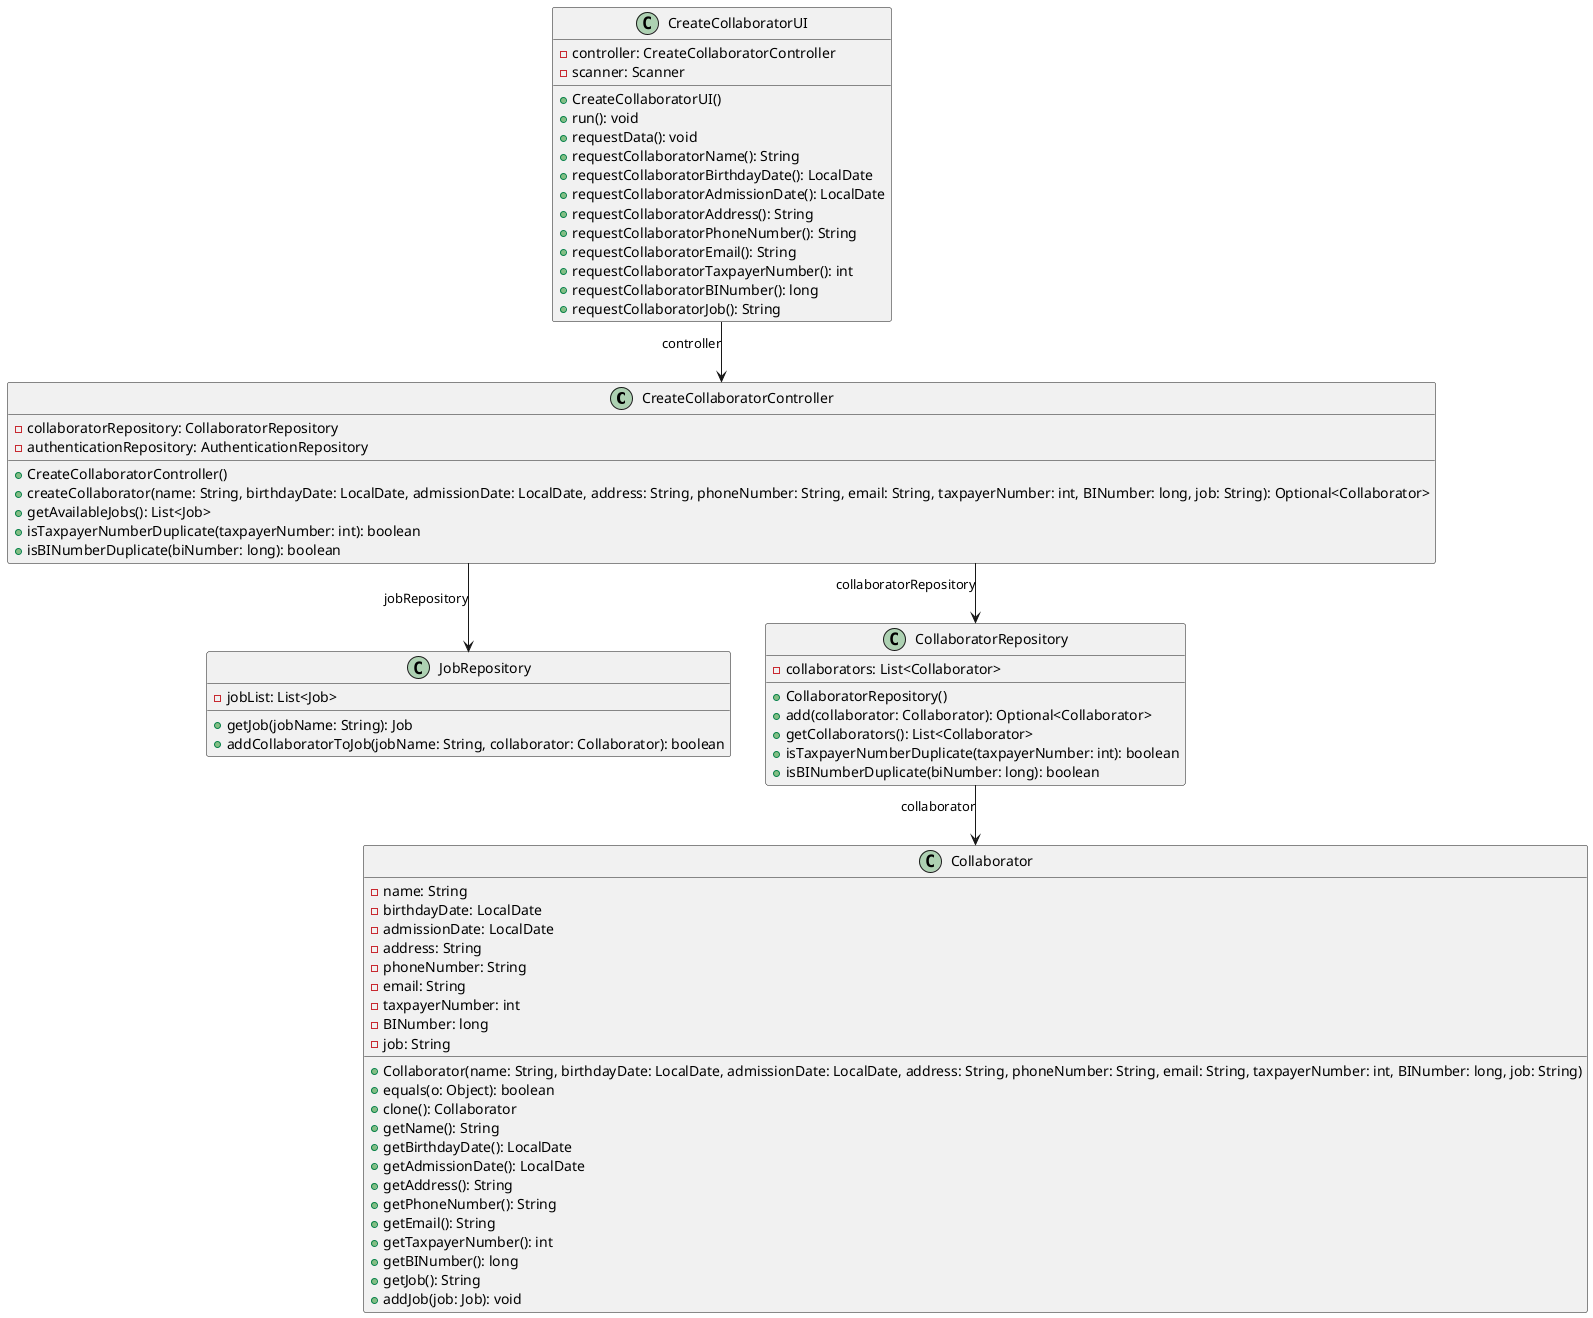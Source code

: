 @startuml
'skinparam monochrome true
skinparam packageStyle rectangle
skinparam shadowing false
skinparam linetype polyline
skinparam linetype ortho

class CreateCollaboratorController {
    - collaboratorRepository: CollaboratorRepository
    - authenticationRepository: AuthenticationRepository
    + CreateCollaboratorController()
    + createCollaborator(name: String, birthdayDate: LocalDate, admissionDate: LocalDate, address: String, phoneNumber: String, email: String, taxpayerNumber: int, BINumber: long, job: String): Optional<Collaborator>
    + getAvailableJobs(): List<Job>
    + isTaxpayerNumberDuplicate(taxpayerNumber: int): boolean
    + isBINumberDuplicate(biNumber: long): boolean
}

class CreateCollaboratorUI {
    - controller: CreateCollaboratorController
    - scanner: Scanner
    + CreateCollaboratorUI()
    + run(): void
    + requestData(): void
    + requestCollaboratorName(): String
    + requestCollaboratorBirthdayDate(): LocalDate
    + requestCollaboratorAdmissionDate(): LocalDate
    + requestCollaboratorAddress(): String
    + requestCollaboratorPhoneNumber(): String
    + requestCollaboratorEmail(): String
    + requestCollaboratorTaxpayerNumber(): int
    + requestCollaboratorBINumber(): long
    + requestCollaboratorJob(): String
}

class JobRepository {
    - jobList: List<Job>
    + getJob(jobName: String): Job
    + addCollaboratorToJob(jobName: String, collaborator: Collaborator): boolean
}



class Collaborator {
    - name: String
    - birthdayDate: LocalDate
    - admissionDate: LocalDate
    - address: String
    - phoneNumber: String
    - email: String
    - taxpayerNumber: int
    - BINumber: long
    - job: String
    + Collaborator(name: String, birthdayDate: LocalDate, admissionDate: LocalDate, address: String, phoneNumber: String, email: String, taxpayerNumber: int, BINumber: long, job: String)
    + equals(o: Object): boolean
    + clone(): Collaborator
    + getName(): String
    + getBirthdayDate(): LocalDate
    + getAdmissionDate(): LocalDate
    + getAddress(): String
    + getPhoneNumber(): String
    + getEmail(): String
    + getTaxpayerNumber(): int
    + getBINumber(): long
    + getJob(): String
    + addJob(job: Job): void
}

class CollaboratorRepository {
    - collaborators: List<Collaborator>
    + CollaboratorRepository()
    + add(collaborator: Collaborator): Optional<Collaborator>
    + getCollaborators(): List<Collaborator>
    + isTaxpayerNumberDuplicate(taxpayerNumber: int): boolean
    + isBINumberDuplicate(biNumber: long): boolean
}

CreateCollaboratorController --> CollaboratorRepository : collaboratorRepository
CreateCollaboratorUI --> CreateCollaboratorController : controller
CreateCollaboratorController --> JobRepository : jobRepository
CollaboratorRepository --> Collaborator : collaborator

@enduml
